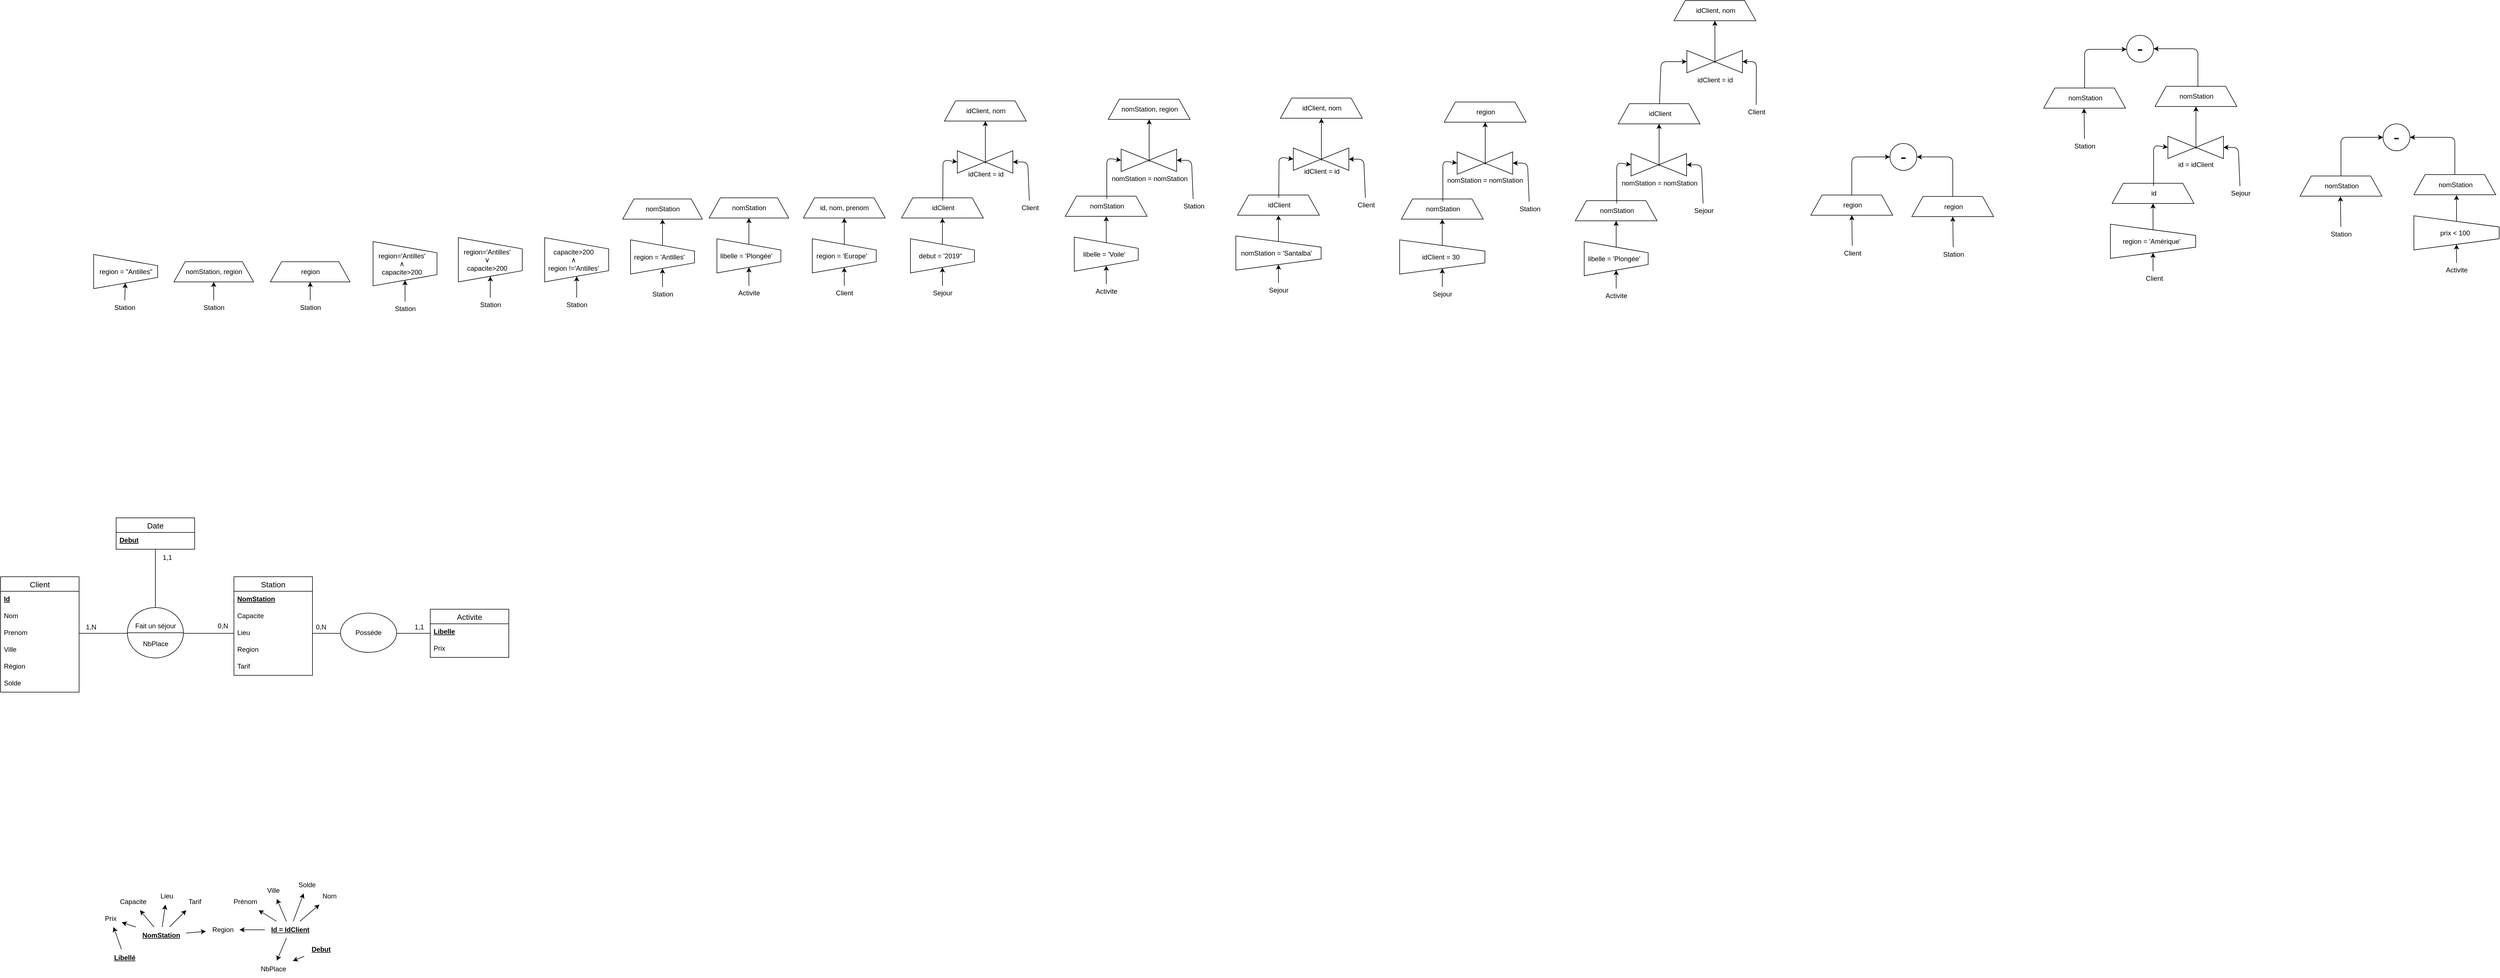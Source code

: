 <mxfile>
    <diagram id="MgzxjHWrgwOgVGiw0h10" name="Page-1">
        <mxGraphModel dx="738" dy="1531" grid="0" gridSize="10" guides="1" tooltips="1" connect="1" arrows="1" fold="1" page="0" pageScale="1" pageWidth="1100" pageHeight="1100" math="0" shadow="0">
            <root>
                <mxCell id="0"/>
                <mxCell id="1" parent="0"/>
                <mxCell id="2" value="Client" style="swimlane;fontStyle=0;childLayout=stackLayout;horizontal=1;startSize=26;horizontalStack=0;resizeParent=1;resizeParentMax=0;resizeLast=0;collapsible=1;marginBottom=0;align=center;fontSize=14;" vertex="1" parent="1">
                    <mxGeometry x="-16" y="135" width="140" height="206" as="geometry"/>
                </mxCell>
                <mxCell id="3" value="Id" style="text;strokeColor=none;fillColor=none;spacingLeft=4;spacingRight=4;overflow=hidden;rotatable=0;points=[[0,0.5],[1,0.5]];portConstraint=eastwest;fontSize=12;fontStyle=5" vertex="1" parent="2">
                    <mxGeometry y="26" width="140" height="30" as="geometry"/>
                </mxCell>
                <mxCell id="4" value="Nom" style="text;strokeColor=none;fillColor=none;spacingLeft=4;spacingRight=4;overflow=hidden;rotatable=0;points=[[0,0.5],[1,0.5]];portConstraint=eastwest;fontSize=12;" vertex="1" parent="2">
                    <mxGeometry y="56" width="140" height="30" as="geometry"/>
                </mxCell>
                <mxCell id="5" value="Prenom" style="text;strokeColor=none;fillColor=none;spacingLeft=4;spacingRight=4;overflow=hidden;rotatable=0;points=[[0,0.5],[1,0.5]];portConstraint=eastwest;fontSize=12;" vertex="1" parent="2">
                    <mxGeometry y="86" width="140" height="30" as="geometry"/>
                </mxCell>
                <mxCell id="8" value="Ville" style="text;strokeColor=none;fillColor=none;spacingLeft=4;spacingRight=4;overflow=hidden;rotatable=0;points=[[0,0.5],[1,0.5]];portConstraint=eastwest;fontSize=12;" vertex="1" parent="2">
                    <mxGeometry y="116" width="140" height="30" as="geometry"/>
                </mxCell>
                <mxCell id="7" value="Région" style="text;strokeColor=none;fillColor=none;spacingLeft=4;spacingRight=4;overflow=hidden;rotatable=0;points=[[0,0.5],[1,0.5]];portConstraint=eastwest;fontSize=12;" vertex="1" parent="2">
                    <mxGeometry y="146" width="140" height="30" as="geometry"/>
                </mxCell>
                <mxCell id="6" value="Solde" style="text;strokeColor=none;fillColor=none;spacingLeft=4;spacingRight=4;overflow=hidden;rotatable=0;points=[[0,0.5],[1,0.5]];portConstraint=eastwest;fontSize=12;" vertex="1" parent="2">
                    <mxGeometry y="176" width="140" height="30" as="geometry"/>
                </mxCell>
                <mxCell id="13" value="Station" style="swimlane;fontStyle=0;childLayout=stackLayout;horizontal=1;startSize=26;horizontalStack=0;resizeParent=1;resizeParentMax=0;resizeLast=0;collapsible=1;marginBottom=0;align=center;fontSize=14;" vertex="1" parent="1">
                    <mxGeometry x="400" y="135" width="140" height="176" as="geometry"/>
                </mxCell>
                <mxCell id="14" value="NomStation" style="text;strokeColor=none;fillColor=none;spacingLeft=4;spacingRight=4;overflow=hidden;rotatable=0;points=[[0,0.5],[1,0.5]];portConstraint=eastwest;fontSize=12;fontStyle=5" vertex="1" parent="13">
                    <mxGeometry y="26" width="140" height="30" as="geometry"/>
                </mxCell>
                <mxCell id="15" value="Capacite" style="text;strokeColor=none;fillColor=none;spacingLeft=4;spacingRight=4;overflow=hidden;rotatable=0;points=[[0,0.5],[1,0.5]];portConstraint=eastwest;fontSize=12;" vertex="1" parent="13">
                    <mxGeometry y="56" width="140" height="30" as="geometry"/>
                </mxCell>
                <mxCell id="16" value="Lieu" style="text;strokeColor=none;fillColor=none;spacingLeft=4;spacingRight=4;overflow=hidden;rotatable=0;points=[[0,0.5],[1,0.5]];portConstraint=eastwest;fontSize=12;" vertex="1" parent="13">
                    <mxGeometry y="86" width="140" height="30" as="geometry"/>
                </mxCell>
                <mxCell id="17" value="Region" style="text;strokeColor=none;fillColor=none;spacingLeft=4;spacingRight=4;overflow=hidden;rotatable=0;points=[[0,0.5],[1,0.5]];portConstraint=eastwest;fontSize=12;" vertex="1" parent="13">
                    <mxGeometry y="116" width="140" height="30" as="geometry"/>
                </mxCell>
                <mxCell id="18" value="Tarif" style="text;strokeColor=none;fillColor=none;spacingLeft=4;spacingRight=4;overflow=hidden;rotatable=0;points=[[0,0.5],[1,0.5]];portConstraint=eastwest;fontSize=12;" vertex="1" parent="13">
                    <mxGeometry y="146" width="140" height="30" as="geometry"/>
                </mxCell>
                <mxCell id="27" style="edgeStyle=none;html=1;endArrow=none;endFill=0;" edge="1" parent="1" source="5" target="16">
                    <mxGeometry relative="1" as="geometry"/>
                </mxCell>
                <mxCell id="28" value="" style="ellipse;whiteSpace=wrap;html=1;align=center;" vertex="1" parent="1">
                    <mxGeometry x="210" y="190" width="100" height="90" as="geometry"/>
                </mxCell>
                <mxCell id="29" value="NbPlace" style="text;html=1;align=center;verticalAlign=middle;resizable=0;points=[];autosize=1;strokeColor=none;fillColor=none;" vertex="1" parent="1">
                    <mxGeometry x="225" y="240" width="70" height="30" as="geometry"/>
                </mxCell>
                <mxCell id="50" style="edgeStyle=none;html=1;endArrow=classic;endFill=1;" edge="1" parent="1" source="30" target="45">
                    <mxGeometry relative="1" as="geometry"/>
                </mxCell>
                <mxCell id="51" style="edgeStyle=none;html=1;endArrow=classic;endFill=1;" edge="1" parent="1" source="30" target="47">
                    <mxGeometry relative="1" as="geometry"/>
                </mxCell>
                <mxCell id="52" style="edgeStyle=none;html=1;endArrow=classic;endFill=1;" edge="1" parent="1" source="30" target="48">
                    <mxGeometry relative="1" as="geometry"/>
                </mxCell>
                <mxCell id="53" style="edgeStyle=none;html=1;endArrow=classic;endFill=1;" edge="1" parent="1" source="30" target="49">
                    <mxGeometry relative="1" as="geometry"/>
                </mxCell>
                <mxCell id="54" style="edgeStyle=none;html=1;endArrow=classic;endFill=1;" edge="1" parent="1" source="30" target="36">
                    <mxGeometry relative="1" as="geometry"/>
                </mxCell>
                <mxCell id="66" style="edgeStyle=none;html=1;endArrow=classic;endFill=1;" edge="1" parent="1" source="30" target="65">
                    <mxGeometry relative="1" as="geometry"/>
                </mxCell>
                <mxCell id="30" value="&lt;b&gt;&lt;u&gt;Id = IdClient&lt;/u&gt;&lt;/b&gt;" style="text;html=1;align=center;verticalAlign=middle;resizable=0;points=[];autosize=1;strokeColor=none;fillColor=none;" vertex="1" parent="1">
                    <mxGeometry x="455" y="750" width="90" height="30" as="geometry"/>
                </mxCell>
                <mxCell id="39" style="edgeStyle=none;html=1;endArrow=classic;endFill=1;" edge="1" parent="1" source="31" target="38">
                    <mxGeometry relative="1" as="geometry"/>
                </mxCell>
                <mxCell id="40" style="edgeStyle=none;html=1;endArrow=classic;endFill=1;" edge="1" parent="1" source="31" target="37">
                    <mxGeometry relative="1" as="geometry"/>
                </mxCell>
                <mxCell id="41" style="edgeStyle=none;html=1;endArrow=classic;endFill=1;" edge="1" parent="1" source="31" target="36">
                    <mxGeometry relative="1" as="geometry"/>
                </mxCell>
                <mxCell id="42" style="edgeStyle=none;html=1;endArrow=classic;endFill=1;" edge="1" parent="1" source="31" target="35">
                    <mxGeometry relative="1" as="geometry"/>
                </mxCell>
                <mxCell id="43" style="edgeStyle=none;html=1;endArrow=classic;endFill=1;" edge="1" parent="1" source="31" target="34">
                    <mxGeometry relative="1" as="geometry"/>
                </mxCell>
                <mxCell id="31" value="&lt;b&gt;&lt;u&gt;NomStation&lt;/u&gt;&lt;/b&gt;" style="text;html=1;align=center;verticalAlign=middle;resizable=0;points=[];autosize=1;strokeColor=none;fillColor=none;" vertex="1" parent="1">
                    <mxGeometry x="225" y="760" width="90" height="30" as="geometry"/>
                </mxCell>
                <mxCell id="44" style="edgeStyle=none;html=1;endArrow=classic;endFill=1;" edge="1" parent="1" source="32" target="38">
                    <mxGeometry relative="1" as="geometry"/>
                </mxCell>
                <mxCell id="32" value="&lt;b&gt;&lt;u&gt;Libellé&lt;/u&gt;&lt;/b&gt;" style="text;html=1;align=center;verticalAlign=middle;resizable=0;points=[];autosize=1;strokeColor=none;fillColor=none;" vertex="1" parent="1">
                    <mxGeometry x="175" y="800" width="60" height="30" as="geometry"/>
                </mxCell>
                <mxCell id="67" style="edgeStyle=none;html=1;endArrow=classic;endFill=1;" edge="1" parent="1" source="33" target="65">
                    <mxGeometry relative="1" as="geometry"/>
                </mxCell>
                <mxCell id="33" value="&lt;b&gt;&lt;u&gt;Debut&lt;/u&gt;&lt;/b&gt;" style="text;html=1;align=center;verticalAlign=middle;resizable=0;points=[];autosize=1;strokeColor=none;fillColor=none;" vertex="1" parent="1">
                    <mxGeometry x="525" y="785" width="60" height="30" as="geometry"/>
                </mxCell>
                <mxCell id="34" value="Capacite" style="text;html=1;align=center;verticalAlign=middle;resizable=0;points=[];autosize=1;strokeColor=none;fillColor=none;" vertex="1" parent="1">
                    <mxGeometry x="185" y="700" width="70" height="30" as="geometry"/>
                </mxCell>
                <mxCell id="35" value="Lieu" style="text;html=1;align=center;verticalAlign=middle;resizable=0;points=[];autosize=1;strokeColor=none;fillColor=none;" vertex="1" parent="1">
                    <mxGeometry x="255" y="690" width="50" height="30" as="geometry"/>
                </mxCell>
                <mxCell id="36" value="Region" style="text;html=1;align=center;verticalAlign=middle;resizable=0;points=[];autosize=1;strokeColor=none;fillColor=none;" vertex="1" parent="1">
                    <mxGeometry x="350" y="750" width="60" height="30" as="geometry"/>
                </mxCell>
                <mxCell id="37" value="Tarif" style="text;html=1;align=center;verticalAlign=middle;resizable=0;points=[];autosize=1;strokeColor=none;fillColor=none;" vertex="1" parent="1">
                    <mxGeometry x="305" y="700" width="50" height="30" as="geometry"/>
                </mxCell>
                <mxCell id="38" value="Prix" style="text;html=1;align=center;verticalAlign=middle;resizable=0;points=[];autosize=1;strokeColor=none;fillColor=none;" vertex="1" parent="1">
                    <mxGeometry x="160" y="730" width="40" height="30" as="geometry"/>
                </mxCell>
                <mxCell id="45" value="Nom" style="text;html=1;align=center;verticalAlign=middle;resizable=0;points=[];autosize=1;strokeColor=none;fillColor=none;" vertex="1" parent="1">
                    <mxGeometry x="545" y="690" width="50" height="30" as="geometry"/>
                </mxCell>
                <mxCell id="47" value="Prénom&lt;span style=&quot;color: rgba(0, 0, 0, 0); font-family: monospace; font-size: 0px; text-align: start;&quot;&gt;%3CmxGraphModel%3E%3Croot%3E%3CmxCell%20id%3D%220%22%2F%3E%3CmxCell%20id%3D%221%22%20parent%3D%220%22%2F%3E%3CmxCell%20id%3D%222%22%20value%3D%22Nom%22%20style%3D%22text%3Bhtml%3D1%3Balign%3Dcenter%3BverticalAlign%3Dmiddle%3Bresizable%3D0%3Bpoints%3D%5B%5D%3Bautosize%3D1%3BstrokeColor%3Dnone%3BfillColor%3Dnone%3B%22%20vertex%3D%221%22%20parent%3D%221%22%3E%3CmxGeometry%20x%3D%2265%22%20y%3D%22485%22%20width%3D%2250%22%20height%3D%2230%22%20as%3D%22geometry%22%2F%3E%3C%2FmxCell%3E%3C%2Froot%3E%3C%2FmxGraphModel%3E&lt;/span&gt;" style="text;html=1;align=center;verticalAlign=middle;resizable=0;points=[];autosize=1;strokeColor=none;fillColor=none;" vertex="1" parent="1">
                    <mxGeometry x="385" y="700" width="70" height="30" as="geometry"/>
                </mxCell>
                <mxCell id="48" value="Ville" style="text;html=1;align=center;verticalAlign=middle;resizable=0;points=[];autosize=1;strokeColor=none;fillColor=none;" vertex="1" parent="1">
                    <mxGeometry x="445" y="680" width="50" height="30" as="geometry"/>
                </mxCell>
                <mxCell id="49" value="Solde" style="text;html=1;align=center;verticalAlign=middle;resizable=0;points=[];autosize=1;strokeColor=none;fillColor=none;" vertex="1" parent="1">
                    <mxGeometry x="505" y="670" width="50" height="30" as="geometry"/>
                </mxCell>
                <mxCell id="55" value="Date" style="swimlane;fontStyle=0;childLayout=stackLayout;horizontal=1;startSize=26;horizontalStack=0;resizeParent=1;resizeParentMax=0;resizeLast=0;collapsible=1;marginBottom=0;align=center;fontSize=14;" vertex="1" parent="1">
                    <mxGeometry x="190" y="30" width="140" height="56" as="geometry"/>
                </mxCell>
                <mxCell id="56" value="Debut" style="text;strokeColor=none;fillColor=none;spacingLeft=4;spacingRight=4;overflow=hidden;rotatable=0;points=[[0,0.5],[1,0.5]];portConstraint=eastwest;fontSize=12;fontStyle=5" vertex="1" parent="55">
                    <mxGeometry y="26" width="140" height="30" as="geometry"/>
                </mxCell>
                <mxCell id="62" value="" style="line;strokeWidth=1;rotatable=0;dashed=0;labelPosition=right;align=left;verticalAlign=middle;spacingTop=0;spacingLeft=6;points=[];portConstraint=eastwest;" vertex="1" parent="1">
                    <mxGeometry x="210" y="230" width="100" height="10" as="geometry"/>
                </mxCell>
                <mxCell id="63" value="Fait un séjour" style="text;html=1;align=center;verticalAlign=middle;resizable=0;points=[];autosize=1;strokeColor=none;fillColor=none;" vertex="1" parent="1">
                    <mxGeometry x="210" y="208" width="100" height="30" as="geometry"/>
                </mxCell>
                <mxCell id="64" style="edgeStyle=none;html=1;endArrow=none;endFill=0;" edge="1" parent="1" source="56" target="28">
                    <mxGeometry relative="1" as="geometry"/>
                </mxCell>
                <mxCell id="65" value="NbPlace" style="text;html=1;align=center;verticalAlign=middle;resizable=0;points=[];autosize=1;strokeColor=none;fillColor=none;" vertex="1" parent="1">
                    <mxGeometry x="435" y="820" width="70" height="30" as="geometry"/>
                </mxCell>
                <mxCell id="74" style="edgeStyle=none;html=1;entryX=1;entryY=0.5;entryDx=0;entryDy=0;endArrow=none;endFill=0;" edge="1" parent="1" source="68" target="16">
                    <mxGeometry relative="1" as="geometry"/>
                </mxCell>
                <mxCell id="68" value="Activite" style="swimlane;fontStyle=0;childLayout=stackLayout;horizontal=1;startSize=26;horizontalStack=0;resizeParent=1;resizeParentMax=0;resizeLast=0;collapsible=1;marginBottom=0;align=center;fontSize=14;" vertex="1" parent="1">
                    <mxGeometry x="750" y="193" width="140" height="86" as="geometry"/>
                </mxCell>
                <mxCell id="69" value="Libelle" style="text;strokeColor=none;fillColor=none;spacingLeft=4;spacingRight=4;overflow=hidden;rotatable=0;points=[[0,0.5],[1,0.5]];portConstraint=eastwest;fontSize=12;fontStyle=5" vertex="1" parent="68">
                    <mxGeometry y="26" width="140" height="30" as="geometry"/>
                </mxCell>
                <mxCell id="72" value="Prix" style="text;strokeColor=none;fillColor=none;spacingLeft=4;spacingRight=4;overflow=hidden;rotatable=0;points=[[0,0.5],[1,0.5]];portConstraint=eastwest;fontSize=12;" vertex="1" parent="68">
                    <mxGeometry y="56" width="140" height="30" as="geometry"/>
                </mxCell>
                <mxCell id="75" value="Possède" style="ellipse;whiteSpace=wrap;html=1;align=center;" vertex="1" parent="1">
                    <mxGeometry x="590" y="200" width="100" height="70" as="geometry"/>
                </mxCell>
                <mxCell id="76" value="1,N" style="text;html=1;align=center;verticalAlign=middle;resizable=0;points=[];autosize=1;strokeColor=none;fillColor=none;" vertex="1" parent="1">
                    <mxGeometry x="126" y="212" width="37" height="26" as="geometry"/>
                </mxCell>
                <mxCell id="77" value="0,N" style="text;html=1;align=center;verticalAlign=middle;resizable=0;points=[];autosize=1;strokeColor=none;fillColor=none;" vertex="1" parent="1">
                    <mxGeometry x="360" y="208" width="40" height="30" as="geometry"/>
                </mxCell>
                <mxCell id="78" value="1,1" style="text;html=1;align=center;verticalAlign=middle;resizable=0;points=[];autosize=1;strokeColor=none;fillColor=none;" vertex="1" parent="1">
                    <mxGeometry x="263" y="88" width="35" height="26" as="geometry"/>
                </mxCell>
                <mxCell id="79" value="1,1" style="text;html=1;align=center;verticalAlign=middle;resizable=0;points=[];autosize=1;strokeColor=none;fillColor=none;" vertex="1" parent="1">
                    <mxGeometry x="710" y="210" width="40" height="30" as="geometry"/>
                </mxCell>
                <mxCell id="80" value="0,N" style="text;html=1;align=center;verticalAlign=middle;resizable=0;points=[];autosize=1;strokeColor=none;fillColor=none;" vertex="1" parent="1">
                    <mxGeometry x="535" y="210" width="40" height="30" as="geometry"/>
                </mxCell>
                <mxCell id="81" value="" style="shape=trapezoid;perimeter=trapezoidPerimeter;whiteSpace=wrap;html=1;fixedSize=1;direction=south;" vertex="1" parent="1">
                    <mxGeometry x="150" y="-440" width="114" height="61" as="geometry"/>
                </mxCell>
                <mxCell id="83" style="edgeStyle=none;html=1;endArrow=classic;endFill=1;" edge="1" parent="1" source="82" target="81">
                    <mxGeometry relative="1" as="geometry"/>
                </mxCell>
                <mxCell id="82" value="Station" style="text;html=1;align=center;verticalAlign=middle;resizable=0;points=[];autosize=1;strokeColor=none;fillColor=none;" vertex="1" parent="1">
                    <mxGeometry x="177.5" y="-358" width="55" height="26" as="geometry"/>
                </mxCell>
                <mxCell id="84" value="region = &quot;Antilles&quot;" style="text;html=1;align=center;verticalAlign=middle;resizable=0;points=[];autosize=1;strokeColor=none;fillColor=none;" vertex="1" parent="1">
                    <mxGeometry x="151" y="-422" width="112" height="26" as="geometry"/>
                </mxCell>
                <mxCell id="86" value="" style="shape=trapezoid;perimeter=trapezoidPerimeter;whiteSpace=wrap;html=1;fixedSize=1;" vertex="1" parent="1">
                    <mxGeometry x="293" y="-427" width="142" height="36" as="geometry"/>
                </mxCell>
                <mxCell id="89" style="edgeStyle=none;html=1;endArrow=classic;endFill=1;" edge="1" parent="1" source="88" target="86">
                    <mxGeometry relative="1" as="geometry"/>
                </mxCell>
                <mxCell id="88" value="Station" style="text;html=1;align=center;verticalAlign=middle;resizable=0;points=[];autosize=1;strokeColor=none;fillColor=none;" vertex="1" parent="1">
                    <mxGeometry x="336.5" y="-358" width="55" height="26" as="geometry"/>
                </mxCell>
                <mxCell id="90" value="nomStation, region" style="text;html=1;align=center;verticalAlign=middle;resizable=0;points=[];autosize=1;strokeColor=none;fillColor=none;" vertex="1" parent="1">
                    <mxGeometry x="304.5" y="-422" width="119" height="26" as="geometry"/>
                </mxCell>
                <mxCell id="95" value="" style="shape=trapezoid;perimeter=trapezoidPerimeter;whiteSpace=wrap;html=1;fixedSize=1;" vertex="1" parent="1">
                    <mxGeometry x="465" y="-427" width="142" height="36" as="geometry"/>
                </mxCell>
                <mxCell id="96" style="edgeStyle=none;html=1;endArrow=classic;endFill=1;" edge="1" parent="1" source="97" target="95">
                    <mxGeometry relative="1" as="geometry"/>
                </mxCell>
                <mxCell id="97" value="Station" style="text;html=1;align=center;verticalAlign=middle;resizable=0;points=[];autosize=1;strokeColor=none;fillColor=none;" vertex="1" parent="1">
                    <mxGeometry x="508.5" y="-358" width="55" height="26" as="geometry"/>
                </mxCell>
                <mxCell id="98" value="region" style="text;html=1;align=center;verticalAlign=middle;resizable=0;points=[];autosize=1;strokeColor=none;fillColor=none;" vertex="1" parent="1">
                    <mxGeometry x="510.5" y="-422" width="51" height="26" as="geometry"/>
                </mxCell>
                <mxCell id="100" value="" style="shape=trapezoid;perimeter=trapezoidPerimeter;whiteSpace=wrap;html=1;fixedSize=1;direction=south;" vertex="1" parent="1">
                    <mxGeometry x="648" y="-463" width="114" height="79" as="geometry"/>
                </mxCell>
                <mxCell id="99" value="region=′Antilles′&lt;br&gt;∧&lt;br&gt;capacite&amp;gt;200" style="text;html=1;align=center;verticalAlign=middle;resizable=0;points=[];autosize=1;strokeColor=none;fillColor=none;" vertex="1" parent="1">
                    <mxGeometry x="648" y="-451" width="102" height="55" as="geometry"/>
                </mxCell>
                <mxCell id="102" style="edgeStyle=none;html=1;entryX=1;entryY=0.5;entryDx=0;entryDy=0;endArrow=classic;endFill=1;" edge="1" parent="1" source="101" target="100">
                    <mxGeometry relative="1" as="geometry"/>
                </mxCell>
                <mxCell id="101" value="Station" style="text;html=1;align=center;verticalAlign=middle;resizable=0;points=[];autosize=1;strokeColor=none;fillColor=none;" vertex="1" parent="1">
                    <mxGeometry x="677.5" y="-356" width="55" height="26" as="geometry"/>
                </mxCell>
                <mxCell id="103" value="" style="shape=trapezoid;perimeter=trapezoidPerimeter;whiteSpace=wrap;html=1;fixedSize=1;direction=south;" vertex="1" parent="1">
                    <mxGeometry x="800" y="-470" width="114" height="79" as="geometry"/>
                </mxCell>
                <mxCell id="104" value="region=′Antilles′&lt;br&gt;∨&lt;br&gt;capacite&amp;gt;200" style="text;html=1;align=center;verticalAlign=middle;resizable=0;points=[];autosize=1;strokeColor=none;fillColor=none;" vertex="1" parent="1">
                    <mxGeometry x="800" y="-458" width="102" height="55" as="geometry"/>
                </mxCell>
                <mxCell id="105" style="edgeStyle=none;html=1;entryX=1;entryY=0.5;entryDx=0;entryDy=0;endArrow=classic;endFill=1;" edge="1" parent="1" source="106" target="103">
                    <mxGeometry relative="1" as="geometry"/>
                </mxCell>
                <mxCell id="106" value="Station" style="text;html=1;align=center;verticalAlign=middle;resizable=0;points=[];autosize=1;strokeColor=none;fillColor=none;" vertex="1" parent="1">
                    <mxGeometry x="829.5" y="-363" width="55" height="26" as="geometry"/>
                </mxCell>
                <mxCell id="107" value="" style="shape=trapezoid;perimeter=trapezoidPerimeter;whiteSpace=wrap;html=1;fixedSize=1;direction=south;" vertex="1" parent="1">
                    <mxGeometry x="954" y="-470" width="114" height="79" as="geometry"/>
                </mxCell>
                <mxCell id="108" value="capacite&amp;gt;200&lt;br&gt;∧&lt;br&gt;region !=′Antilles'" style="text;html=1;align=center;verticalAlign=middle;resizable=0;points=[];autosize=1;strokeColor=none;fillColor=none;" vertex="1" parent="1">
                    <mxGeometry x="951" y="-458" width="108" height="55" as="geometry"/>
                </mxCell>
                <mxCell id="109" style="edgeStyle=none;html=1;entryX=1;entryY=0.5;entryDx=0;entryDy=0;endArrow=classic;endFill=1;" edge="1" parent="1" source="110" target="107">
                    <mxGeometry relative="1" as="geometry"/>
                </mxCell>
                <mxCell id="110" value="Station" style="text;html=1;align=center;verticalAlign=middle;resizable=0;points=[];autosize=1;strokeColor=none;fillColor=none;" vertex="1" parent="1">
                    <mxGeometry x="983.5" y="-363" width="55" height="26" as="geometry"/>
                </mxCell>
                <mxCell id="111" value="" style="shape=trapezoid;perimeter=trapezoidPerimeter;whiteSpace=wrap;html=1;fixedSize=1;direction=south;" vertex="1" parent="1">
                    <mxGeometry x="1107" y="-466" width="114" height="61" as="geometry"/>
                </mxCell>
                <mxCell id="118" style="edgeStyle=none;html=1;endArrow=classic;endFill=1;entryX=0.5;entryY=1;entryDx=0;entryDy=0;exitX=0;exitY=0.5;exitDx=0;exitDy=0;" edge="1" parent="1" source="111" target="115">
                    <mxGeometry relative="1" as="geometry">
                        <Array as="points"/>
                    </mxGeometry>
                </mxCell>
                <mxCell id="112" value="region = 'Antilles'" style="text;html=1;align=center;verticalAlign=middle;resizable=0;points=[];autosize=1;strokeColor=none;fillColor=none;" vertex="1" parent="1">
                    <mxGeometry x="1104" y="-448.5" width="108" height="26" as="geometry"/>
                </mxCell>
                <mxCell id="113" style="edgeStyle=none;html=1;entryX=1;entryY=0.5;entryDx=0;entryDy=0;endArrow=classic;endFill=1;" edge="1" parent="1" source="114" target="111">
                    <mxGeometry relative="1" as="geometry"/>
                </mxCell>
                <mxCell id="114" value="Station" style="text;html=1;align=center;verticalAlign=middle;resizable=0;points=[];autosize=1;strokeColor=none;fillColor=none;" vertex="1" parent="1">
                    <mxGeometry x="1136.5" y="-382" width="55" height="26" as="geometry"/>
                </mxCell>
                <mxCell id="115" value="" style="shape=trapezoid;perimeter=trapezoidPerimeter;whiteSpace=wrap;html=1;fixedSize=1;" vertex="1" parent="1">
                    <mxGeometry x="1093" y="-539" width="142" height="36" as="geometry"/>
                </mxCell>
                <mxCell id="116" value="nomStation" style="text;html=1;align=center;verticalAlign=middle;resizable=0;points=[];autosize=1;strokeColor=none;fillColor=none;" vertex="1" parent="1">
                    <mxGeometry x="1124.5" y="-534" width="79" height="26" as="geometry"/>
                </mxCell>
                <mxCell id="119" value="" style="shape=trapezoid;perimeter=trapezoidPerimeter;whiteSpace=wrap;html=1;fixedSize=1;direction=south;" vertex="1" parent="1">
                    <mxGeometry x="1261" y="-468" width="114" height="61" as="geometry"/>
                </mxCell>
                <mxCell id="120" style="edgeStyle=none;html=1;endArrow=classic;endFill=1;entryX=0.5;entryY=1;entryDx=0;entryDy=0;exitX=0;exitY=0.5;exitDx=0;exitDy=0;" edge="1" parent="1" source="119" target="124">
                    <mxGeometry relative="1" as="geometry">
                        <Array as="points"/>
                    </mxGeometry>
                </mxCell>
                <mxCell id="121" value="libelle = 'Plongée'" style="text;html=1;align=center;verticalAlign=middle;resizable=0;points=[];autosize=1;strokeColor=none;fillColor=none;" vertex="1" parent="1">
                    <mxGeometry x="1257" y="-450.5" width="111" height="26" as="geometry"/>
                </mxCell>
                <mxCell id="122" style="edgeStyle=none;html=1;entryX=1;entryY=0.5;entryDx=0;entryDy=0;endArrow=classic;endFill=1;" edge="1" parent="1" source="123" target="119">
                    <mxGeometry relative="1" as="geometry"/>
                </mxCell>
                <mxCell id="123" value="Activite" style="text;html=1;align=center;verticalAlign=middle;resizable=0;points=[];autosize=1;strokeColor=none;fillColor=none;" vertex="1" parent="1">
                    <mxGeometry x="1289.5" y="-384" width="57" height="26" as="geometry"/>
                </mxCell>
                <mxCell id="124" value="" style="shape=trapezoid;perimeter=trapezoidPerimeter;whiteSpace=wrap;html=1;fixedSize=1;" vertex="1" parent="1">
                    <mxGeometry x="1247" y="-541" width="142" height="36" as="geometry"/>
                </mxCell>
                <mxCell id="125" value="nomStation" style="text;html=1;align=center;verticalAlign=middle;resizable=0;points=[];autosize=1;strokeColor=none;fillColor=none;" vertex="1" parent="1">
                    <mxGeometry x="1278.5" y="-536" width="79" height="26" as="geometry"/>
                </mxCell>
                <mxCell id="126" value="" style="shape=trapezoid;perimeter=trapezoidPerimeter;whiteSpace=wrap;html=1;fixedSize=1;direction=south;" vertex="1" parent="1">
                    <mxGeometry x="1431" y="-468" width="114" height="61" as="geometry"/>
                </mxCell>
                <mxCell id="127" style="edgeStyle=none;html=1;endArrow=classic;endFill=1;entryX=0.5;entryY=1;entryDx=0;entryDy=0;exitX=0;exitY=0.5;exitDx=0;exitDy=0;" edge="1" parent="1" source="126" target="131">
                    <mxGeometry relative="1" as="geometry">
                        <Array as="points"/>
                    </mxGeometry>
                </mxCell>
                <mxCell id="128" value="region = 'Europe'" style="text;html=1;align=center;verticalAlign=middle;resizable=0;points=[];autosize=1;strokeColor=none;fillColor=none;" vertex="1" parent="1">
                    <mxGeometry x="1429" y="-450.5" width="108" height="26" as="geometry"/>
                </mxCell>
                <mxCell id="129" style="edgeStyle=none;html=1;entryX=1;entryY=0.5;entryDx=0;entryDy=0;endArrow=classic;endFill=1;" edge="1" parent="1" source="130" target="126">
                    <mxGeometry relative="1" as="geometry"/>
                </mxCell>
                <mxCell id="130" value="Client" style="text;html=1;align=center;verticalAlign=middle;resizable=0;points=[];autosize=1;strokeColor=none;fillColor=none;" vertex="1" parent="1">
                    <mxGeometry x="1463.5" y="-384" width="49" height="26" as="geometry"/>
                </mxCell>
                <mxCell id="131" value="" style="shape=trapezoid;perimeter=trapezoidPerimeter;whiteSpace=wrap;html=1;fixedSize=1;" vertex="1" parent="1">
                    <mxGeometry x="1415" y="-541" width="146" height="36" as="geometry"/>
                </mxCell>
                <mxCell id="132" value="id, nom, prenom" style="text;html=1;align=center;verticalAlign=middle;resizable=0;points=[];autosize=1;strokeColor=none;fillColor=none;" vertex="1" parent="1">
                    <mxGeometry x="1435.5" y="-536" width="105" height="26" as="geometry"/>
                </mxCell>
                <mxCell id="133" value="" style="shape=trapezoid;perimeter=trapezoidPerimeter;whiteSpace=wrap;html=1;fixedSize=1;direction=south;" vertex="1" parent="1">
                    <mxGeometry x="1606" y="-468" width="114" height="61" as="geometry"/>
                </mxCell>
                <mxCell id="134" style="edgeStyle=none;html=1;endArrow=classic;endFill=1;entryX=0.5;entryY=1;entryDx=0;entryDy=0;exitX=0;exitY=0.5;exitDx=0;exitDy=0;" edge="1" parent="1" source="133" target="138">
                    <mxGeometry relative="1" as="geometry">
                        <Array as="points"/>
                    </mxGeometry>
                </mxCell>
                <mxCell id="135" value="debut = '2019&quot;" style="text;html=1;align=center;verticalAlign=middle;resizable=0;points=[];autosize=1;strokeColor=none;fillColor=none;" vertex="1" parent="1">
                    <mxGeometry x="1611" y="-450.5" width="95" height="26" as="geometry"/>
                </mxCell>
                <mxCell id="136" style="edgeStyle=none;html=1;entryX=1;entryY=0.5;entryDx=0;entryDy=0;endArrow=classic;endFill=1;" edge="1" parent="1" source="137" target="133">
                    <mxGeometry relative="1" as="geometry"/>
                </mxCell>
                <mxCell id="137" value="Sejour" style="text;html=1;align=center;verticalAlign=middle;resizable=0;points=[];autosize=1;strokeColor=none;fillColor=none;" vertex="1" parent="1">
                    <mxGeometry x="1636.5" y="-384" width="53" height="26" as="geometry"/>
                </mxCell>
                <mxCell id="138" value="" style="shape=trapezoid;perimeter=trapezoidPerimeter;whiteSpace=wrap;html=1;fixedSize=1;" vertex="1" parent="1">
                    <mxGeometry x="1590" y="-541" width="146" height="36" as="geometry"/>
                </mxCell>
                <mxCell id="143" style="edgeStyle=none;html=1;entryX=0.5;entryY=1;entryDx=0;entryDy=0;endArrow=classic;endFill=1;" edge="1" parent="1" source="139" target="141">
                    <mxGeometry relative="1" as="geometry">
                        <Array as="points">
                            <mxPoint x="1664" y="-609"/>
                        </Array>
                    </mxGeometry>
                </mxCell>
                <mxCell id="139" value="idClient" style="text;html=1;align=center;verticalAlign=middle;resizable=0;points=[];autosize=1;strokeColor=none;fillColor=none;" vertex="1" parent="1">
                    <mxGeometry x="1634.5" y="-536" width="58" height="26" as="geometry"/>
                </mxCell>
                <mxCell id="142" style="edgeStyle=none;html=1;entryX=0.5;entryY=0;entryDx=0;entryDy=0;endArrow=classic;endFill=1;" edge="1" parent="1" source="140" target="141">
                    <mxGeometry relative="1" as="geometry">
                        <Array as="points">
                            <mxPoint x="1815" y="-605"/>
                        </Array>
                    </mxGeometry>
                </mxCell>
                <mxCell id="140" value="Client" style="text;html=1;align=center;verticalAlign=middle;resizable=0;points=[];autosize=1;strokeColor=none;fillColor=none;" vertex="1" parent="1">
                    <mxGeometry x="1794" y="-536" width="49" height="26" as="geometry"/>
                </mxCell>
                <mxCell id="141" value="" style="shape=collate;whiteSpace=wrap;html=1;direction=south;" vertex="1" parent="1">
                    <mxGeometry x="1689.5" y="-625" width="99" height="40" as="geometry"/>
                </mxCell>
                <mxCell id="144" value="idClient = id" style="text;html=1;align=center;verticalAlign=middle;resizable=0;points=[];autosize=1;strokeColor=none;fillColor=none;" vertex="1" parent="1">
                    <mxGeometry x="1699" y="-596" width="81" height="26" as="geometry"/>
                </mxCell>
                <mxCell id="146" style="edgeStyle=none;html=1;entryX=0.5;entryY=1;entryDx=0;entryDy=0;endArrow=classic;endFill=1;exitX=0.575;exitY=0.495;exitDx=0;exitDy=0;exitPerimeter=0;" edge="1" parent="1" source="141" target="145">
                    <mxGeometry relative="1" as="geometry">
                        <mxPoint x="1780" y="-643" as="sourcePoint"/>
                    </mxGeometry>
                </mxCell>
                <mxCell id="145" value="" style="shape=trapezoid;perimeter=trapezoidPerimeter;whiteSpace=wrap;html=1;fixedSize=1;" vertex="1" parent="1">
                    <mxGeometry x="1666.5" y="-714" width="146" height="36" as="geometry"/>
                </mxCell>
                <mxCell id="147" value="idClient, nom" style="text;html=1;align=center;verticalAlign=middle;resizable=0;points=[];autosize=1;strokeColor=none;fillColor=none;" vertex="1" parent="1">
                    <mxGeometry x="1695.5" y="-709" width="88" height="26" as="geometry"/>
                </mxCell>
                <mxCell id="163" value="" style="shape=trapezoid;perimeter=trapezoidPerimeter;whiteSpace=wrap;html=1;fixedSize=1;direction=south;" vertex="1" parent="1">
                    <mxGeometry x="1898" y="-471" width="114" height="61" as="geometry"/>
                </mxCell>
                <mxCell id="164" style="edgeStyle=none;html=1;endArrow=classic;endFill=1;entryX=0.5;entryY=1;entryDx=0;entryDy=0;exitX=0;exitY=0.5;exitDx=0;exitDy=0;" edge="1" parent="1" source="163" target="168">
                    <mxGeometry relative="1" as="geometry">
                        <Array as="points"/>
                    </mxGeometry>
                </mxCell>
                <mxCell id="165" value="libelle = 'Voile'" style="text;html=1;align=center;verticalAlign=middle;resizable=0;points=[];autosize=1;strokeColor=none;fillColor=none;" vertex="1" parent="1">
                    <mxGeometry x="1904" y="-453.5" width="93" height="26" as="geometry"/>
                </mxCell>
                <mxCell id="166" style="edgeStyle=none;html=1;entryX=1;entryY=0.5;entryDx=0;entryDy=0;endArrow=classic;endFill=1;" edge="1" parent="1" source="167" target="163">
                    <mxGeometry relative="1" as="geometry"/>
                </mxCell>
                <mxCell id="167" value="Activite" style="text;html=1;align=center;verticalAlign=middle;resizable=0;points=[];autosize=1;strokeColor=none;fillColor=none;" vertex="1" parent="1">
                    <mxGeometry x="1926.5" y="-387" width="57" height="26" as="geometry"/>
                </mxCell>
                <mxCell id="168" value="" style="shape=trapezoid;perimeter=trapezoidPerimeter;whiteSpace=wrap;html=1;fixedSize=1;" vertex="1" parent="1">
                    <mxGeometry x="1882" y="-544" width="146" height="36" as="geometry"/>
                </mxCell>
                <mxCell id="169" style="edgeStyle=none;html=1;entryX=0.5;entryY=1;entryDx=0;entryDy=0;endArrow=classic;endFill=1;" edge="1" parent="1" source="170" target="173">
                    <mxGeometry relative="1" as="geometry">
                        <Array as="points">
                            <mxPoint x="1956" y="-612"/>
                        </Array>
                    </mxGeometry>
                </mxCell>
                <mxCell id="170" value="nomStation" style="text;html=1;align=center;verticalAlign=middle;resizable=0;points=[];autosize=1;strokeColor=none;fillColor=none;" vertex="1" parent="1">
                    <mxGeometry x="1916.5" y="-539" width="79" height="26" as="geometry"/>
                </mxCell>
                <mxCell id="171" style="edgeStyle=none;html=1;entryX=0.5;entryY=0;entryDx=0;entryDy=0;endArrow=classic;endFill=1;" edge="1" parent="1" source="172" target="173">
                    <mxGeometry relative="1" as="geometry">
                        <Array as="points">
                            <mxPoint x="2107" y="-608"/>
                        </Array>
                    </mxGeometry>
                </mxCell>
                <mxCell id="172" value="Station" style="text;html=1;align=center;verticalAlign=middle;resizable=0;points=[];autosize=1;strokeColor=none;fillColor=none;" vertex="1" parent="1">
                    <mxGeometry x="2083" y="-539" width="55" height="26" as="geometry"/>
                </mxCell>
                <mxCell id="173" value="" style="shape=collate;whiteSpace=wrap;html=1;direction=south;" vertex="1" parent="1">
                    <mxGeometry x="1981.5" y="-628" width="99" height="40" as="geometry"/>
                </mxCell>
                <mxCell id="174" value="nomStation = nomStation" style="text;html=1;align=center;verticalAlign=middle;resizable=0;points=[];autosize=1;strokeColor=none;fillColor=none;" vertex="1" parent="1">
                    <mxGeometry x="1955" y="-588" width="153" height="26" as="geometry"/>
                </mxCell>
                <mxCell id="175" style="edgeStyle=none;html=1;entryX=0.5;entryY=1;entryDx=0;entryDy=0;endArrow=classic;endFill=1;exitX=0.575;exitY=0.495;exitDx=0;exitDy=0;exitPerimeter=0;" edge="1" parent="1" source="173" target="176">
                    <mxGeometry relative="1" as="geometry">
                        <mxPoint x="2072" y="-646" as="sourcePoint"/>
                    </mxGeometry>
                </mxCell>
                <mxCell id="176" value="" style="shape=trapezoid;perimeter=trapezoidPerimeter;whiteSpace=wrap;html=1;fixedSize=1;" vertex="1" parent="1">
                    <mxGeometry x="1958.5" y="-717" width="146" height="36" as="geometry"/>
                </mxCell>
                <mxCell id="177" value="nomStation, region" style="text;html=1;align=center;verticalAlign=middle;resizable=0;points=[];autosize=1;strokeColor=none;fillColor=none;" vertex="1" parent="1">
                    <mxGeometry x="1972.5" y="-712" width="119" height="26" as="geometry"/>
                </mxCell>
                <mxCell id="178" value="" style="shape=trapezoid;perimeter=trapezoidPerimeter;whiteSpace=wrap;html=1;fixedSize=1;direction=south;" vertex="1" parent="1">
                    <mxGeometry x="2186" y="-473" width="152" height="61" as="geometry"/>
                </mxCell>
                <mxCell id="179" style="edgeStyle=none;html=1;endArrow=classic;endFill=1;entryX=0.5;entryY=1;entryDx=0;entryDy=0;exitX=0;exitY=0.5;exitDx=0;exitDy=0;" edge="1" parent="1" source="178" target="183">
                    <mxGeometry relative="1" as="geometry">
                        <Array as="points"/>
                    </mxGeometry>
                </mxCell>
                <mxCell id="180" value="nomStation = 'Santalba'" style="text;html=1;align=center;verticalAlign=middle;resizable=0;points=[];autosize=1;strokeColor=none;fillColor=none;" vertex="1" parent="1">
                    <mxGeometry x="2186" y="-455.5" width="144" height="26" as="geometry"/>
                </mxCell>
                <mxCell id="181" style="edgeStyle=none;html=1;entryX=1;entryY=0.5;entryDx=0;entryDy=0;endArrow=classic;endFill=1;" edge="1" parent="1" source="182" target="178">
                    <mxGeometry relative="1" as="geometry"/>
                </mxCell>
                <mxCell id="182" value="Sejour" style="text;html=1;align=center;verticalAlign=middle;resizable=0;points=[];autosize=1;strokeColor=none;fillColor=none;" vertex="1" parent="1">
                    <mxGeometry x="2235.5" y="-389" width="53" height="26" as="geometry"/>
                </mxCell>
                <mxCell id="183" value="" style="shape=trapezoid;perimeter=trapezoidPerimeter;whiteSpace=wrap;html=1;fixedSize=1;" vertex="1" parent="1">
                    <mxGeometry x="2189" y="-546" width="146" height="36" as="geometry"/>
                </mxCell>
                <mxCell id="184" style="edgeStyle=none;html=1;entryX=0.5;entryY=1;entryDx=0;entryDy=0;endArrow=classic;endFill=1;" edge="1" parent="1" source="185" target="188">
                    <mxGeometry relative="1" as="geometry">
                        <Array as="points">
                            <mxPoint x="2263" y="-614"/>
                        </Array>
                    </mxGeometry>
                </mxCell>
                <mxCell id="185" value="idClient" style="text;html=1;align=center;verticalAlign=middle;resizable=0;points=[];autosize=1;strokeColor=none;fillColor=none;" vertex="1" parent="1">
                    <mxGeometry x="2233.5" y="-541" width="58" height="26" as="geometry"/>
                </mxCell>
                <mxCell id="186" style="edgeStyle=none;html=1;entryX=0.5;entryY=0;entryDx=0;entryDy=0;endArrow=classic;endFill=1;" edge="1" parent="1" source="187" target="188">
                    <mxGeometry relative="1" as="geometry">
                        <Array as="points">
                            <mxPoint x="2414" y="-610"/>
                        </Array>
                    </mxGeometry>
                </mxCell>
                <mxCell id="187" value="Client" style="text;html=1;align=center;verticalAlign=middle;resizable=0;points=[];autosize=1;strokeColor=none;fillColor=none;" vertex="1" parent="1">
                    <mxGeometry x="2393" y="-541" width="49" height="26" as="geometry"/>
                </mxCell>
                <mxCell id="188" value="" style="shape=collate;whiteSpace=wrap;html=1;direction=south;" vertex="1" parent="1">
                    <mxGeometry x="2288.5" y="-630" width="99" height="40" as="geometry"/>
                </mxCell>
                <mxCell id="189" value="idClient = id" style="text;html=1;align=center;verticalAlign=middle;resizable=0;points=[];autosize=1;strokeColor=none;fillColor=none;" vertex="1" parent="1">
                    <mxGeometry x="2298" y="-601" width="81" height="26" as="geometry"/>
                </mxCell>
                <mxCell id="190" style="edgeStyle=none;html=1;entryX=0.5;entryY=1;entryDx=0;entryDy=0;endArrow=classic;endFill=1;exitX=0.575;exitY=0.495;exitDx=0;exitDy=0;exitPerimeter=0;" edge="1" parent="1" source="188" target="191">
                    <mxGeometry relative="1" as="geometry">
                        <mxPoint x="2379" y="-648" as="sourcePoint"/>
                    </mxGeometry>
                </mxCell>
                <mxCell id="191" value="" style="shape=trapezoid;perimeter=trapezoidPerimeter;whiteSpace=wrap;html=1;fixedSize=1;" vertex="1" parent="1">
                    <mxGeometry x="2265.5" y="-719" width="146" height="36" as="geometry"/>
                </mxCell>
                <mxCell id="192" value="idClient, nom" style="text;html=1;align=center;verticalAlign=middle;resizable=0;points=[];autosize=1;strokeColor=none;fillColor=none;" vertex="1" parent="1">
                    <mxGeometry x="2294.5" y="-714" width="88" height="26" as="geometry"/>
                </mxCell>
                <mxCell id="193" value="" style="shape=trapezoid;perimeter=trapezoidPerimeter;whiteSpace=wrap;html=1;fixedSize=1;direction=south;" vertex="1" parent="1">
                    <mxGeometry x="2478" y="-466" width="152" height="61" as="geometry"/>
                </mxCell>
                <mxCell id="194" style="edgeStyle=none;html=1;endArrow=classic;endFill=1;entryX=0.5;entryY=1;entryDx=0;entryDy=0;exitX=0;exitY=0.5;exitDx=0;exitDy=0;" edge="1" parent="1" source="193" target="198">
                    <mxGeometry relative="1" as="geometry">
                        <Array as="points"/>
                    </mxGeometry>
                </mxCell>
                <mxCell id="195" value="idClient = 30" style="text;html=1;align=center;verticalAlign=middle;resizable=0;points=[];autosize=1;strokeColor=none;fillColor=none;" vertex="1" parent="1">
                    <mxGeometry x="2508" y="-448.5" width="85" height="26" as="geometry"/>
                </mxCell>
                <mxCell id="196" style="edgeStyle=none;html=1;entryX=1;entryY=0.5;entryDx=0;entryDy=0;endArrow=classic;endFill=1;" edge="1" parent="1" source="197" target="193">
                    <mxGeometry relative="1" as="geometry"/>
                </mxCell>
                <mxCell id="197" value="Sejour" style="text;html=1;align=center;verticalAlign=middle;resizable=0;points=[];autosize=1;strokeColor=none;fillColor=none;" vertex="1" parent="1">
                    <mxGeometry x="2527.5" y="-382" width="53" height="26" as="geometry"/>
                </mxCell>
                <mxCell id="198" value="" style="shape=trapezoid;perimeter=trapezoidPerimeter;whiteSpace=wrap;html=1;fixedSize=1;" vertex="1" parent="1">
                    <mxGeometry x="2481" y="-539" width="146" height="36" as="geometry"/>
                </mxCell>
                <mxCell id="199" style="edgeStyle=none;html=1;entryX=0.5;entryY=1;entryDx=0;entryDy=0;endArrow=classic;endFill=1;" edge="1" parent="1" source="200" target="203">
                    <mxGeometry relative="1" as="geometry">
                        <Array as="points">
                            <mxPoint x="2555" y="-607"/>
                        </Array>
                    </mxGeometry>
                </mxCell>
                <mxCell id="200" value="nomStation" style="text;html=1;align=center;verticalAlign=middle;resizable=0;points=[];autosize=1;strokeColor=none;fillColor=none;" vertex="1" parent="1">
                    <mxGeometry x="2515.5" y="-534" width="79" height="26" as="geometry"/>
                </mxCell>
                <mxCell id="201" style="edgeStyle=none;html=1;entryX=0.5;entryY=0;entryDx=0;entryDy=0;endArrow=classic;endFill=1;" edge="1" parent="1" source="202" target="203">
                    <mxGeometry relative="1" as="geometry">
                        <Array as="points">
                            <mxPoint x="2706" y="-603"/>
                        </Array>
                    </mxGeometry>
                </mxCell>
                <mxCell id="202" value="Station" style="text;html=1;align=center;verticalAlign=middle;resizable=0;points=[];autosize=1;strokeColor=none;fillColor=none;" vertex="1" parent="1">
                    <mxGeometry x="2682" y="-534" width="55" height="26" as="geometry"/>
                </mxCell>
                <mxCell id="203" value="" style="shape=collate;whiteSpace=wrap;html=1;direction=south;" vertex="1" parent="1">
                    <mxGeometry x="2580.5" y="-623" width="99" height="40" as="geometry"/>
                </mxCell>
                <mxCell id="204" value="nomStation = nomStation" style="text;html=1;align=center;verticalAlign=middle;resizable=0;points=[];autosize=1;strokeColor=none;fillColor=none;" vertex="1" parent="1">
                    <mxGeometry x="2553.5" y="-585" width="153" height="26" as="geometry"/>
                </mxCell>
                <mxCell id="205" style="edgeStyle=none;html=1;entryX=0.5;entryY=1;entryDx=0;entryDy=0;endArrow=classic;endFill=1;exitX=0.575;exitY=0.495;exitDx=0;exitDy=0;exitPerimeter=0;" edge="1" parent="1" source="203" target="206">
                    <mxGeometry relative="1" as="geometry">
                        <mxPoint x="2671" y="-641" as="sourcePoint"/>
                    </mxGeometry>
                </mxCell>
                <mxCell id="206" value="" style="shape=trapezoid;perimeter=trapezoidPerimeter;whiteSpace=wrap;html=1;fixedSize=1;" vertex="1" parent="1">
                    <mxGeometry x="2557.5" y="-712" width="146" height="36" as="geometry"/>
                </mxCell>
                <mxCell id="207" value="region" style="text;html=1;align=center;verticalAlign=middle;resizable=0;points=[];autosize=1;strokeColor=none;fillColor=none;" vertex="1" parent="1">
                    <mxGeometry x="2605.5" y="-707" width="51" height="26" as="geometry"/>
                </mxCell>
                <mxCell id="208" value="" style="shape=trapezoid;perimeter=trapezoidPerimeter;whiteSpace=wrap;html=1;fixedSize=1;direction=south;" vertex="1" parent="1">
                    <mxGeometry x="2807" y="-463" width="114" height="61" as="geometry"/>
                </mxCell>
                <mxCell id="209" style="edgeStyle=none;html=1;endArrow=classic;endFill=1;entryX=0.5;entryY=1;entryDx=0;entryDy=0;exitX=0;exitY=0.5;exitDx=0;exitDy=0;" edge="1" parent="1" source="208" target="213">
                    <mxGeometry relative="1" as="geometry">
                        <Array as="points"/>
                    </mxGeometry>
                </mxCell>
                <mxCell id="210" value="libelle = 'Plongée'" style="text;html=1;align=center;verticalAlign=middle;resizable=0;points=[];autosize=1;strokeColor=none;fillColor=none;" vertex="1" parent="1">
                    <mxGeometry x="2804" y="-445.5" width="111" height="26" as="geometry"/>
                </mxCell>
                <mxCell id="211" style="edgeStyle=none;html=1;entryX=1;entryY=0.5;entryDx=0;entryDy=0;endArrow=classic;endFill=1;" edge="1" parent="1" source="212" target="208">
                    <mxGeometry relative="1" as="geometry"/>
                </mxCell>
                <mxCell id="212" value="Activite" style="text;html=1;align=center;verticalAlign=middle;resizable=0;points=[];autosize=1;strokeColor=none;fillColor=none;" vertex="1" parent="1">
                    <mxGeometry x="2835.5" y="-379" width="57" height="26" as="geometry"/>
                </mxCell>
                <mxCell id="213" value="" style="shape=trapezoid;perimeter=trapezoidPerimeter;whiteSpace=wrap;html=1;fixedSize=1;" vertex="1" parent="1">
                    <mxGeometry x="2791" y="-536" width="146" height="36" as="geometry"/>
                </mxCell>
                <mxCell id="214" style="edgeStyle=none;html=1;entryX=0.5;entryY=1;entryDx=0;entryDy=0;endArrow=classic;endFill=1;" edge="1" parent="1" source="215" target="218">
                    <mxGeometry relative="1" as="geometry">
                        <Array as="points">
                            <mxPoint x="2865" y="-604"/>
                        </Array>
                    </mxGeometry>
                </mxCell>
                <mxCell id="215" value="nomStation" style="text;html=1;align=center;verticalAlign=middle;resizable=0;points=[];autosize=1;strokeColor=none;fillColor=none;" vertex="1" parent="1">
                    <mxGeometry x="2825.5" y="-531" width="79" height="26" as="geometry"/>
                </mxCell>
                <mxCell id="216" style="edgeStyle=none;html=1;entryX=0.5;entryY=0;entryDx=0;entryDy=0;endArrow=classic;endFill=1;" edge="1" parent="1" source="217" target="218">
                    <mxGeometry relative="1" as="geometry">
                        <Array as="points">
                            <mxPoint x="3016" y="-600"/>
                        </Array>
                    </mxGeometry>
                </mxCell>
                <mxCell id="217" value="Sejour" style="text;html=1;align=center;verticalAlign=middle;resizable=0;points=[];autosize=1;strokeColor=none;fillColor=none;" vertex="1" parent="1">
                    <mxGeometry x="2993" y="-531" width="53" height="26" as="geometry"/>
                </mxCell>
                <mxCell id="218" value="" style="shape=collate;whiteSpace=wrap;html=1;direction=south;" vertex="1" parent="1">
                    <mxGeometry x="2890.5" y="-620" width="99" height="40" as="geometry"/>
                </mxCell>
                <mxCell id="219" value="nomStation = nomStation" style="text;html=1;align=center;verticalAlign=middle;resizable=0;points=[];autosize=1;strokeColor=none;fillColor=none;" vertex="1" parent="1">
                    <mxGeometry x="2864" y="-580" width="153" height="26" as="geometry"/>
                </mxCell>
                <mxCell id="220" style="edgeStyle=none;html=1;entryX=0.5;entryY=1;entryDx=0;entryDy=0;endArrow=classic;endFill=1;exitX=0.575;exitY=0.495;exitDx=0;exitDy=0;exitPerimeter=0;" edge="1" parent="1" source="218" target="221">
                    <mxGeometry relative="1" as="geometry">
                        <mxPoint x="2981" y="-638" as="sourcePoint"/>
                    </mxGeometry>
                </mxCell>
                <mxCell id="229" style="edgeStyle=none;html=1;entryX=0.5;entryY=1;entryDx=0;entryDy=0;endArrow=classic;endFill=1;" edge="1" parent="1" source="221" target="224">
                    <mxGeometry relative="1" as="geometry">
                        <Array as="points">
                            <mxPoint x="2944" y="-784"/>
                        </Array>
                    </mxGeometry>
                </mxCell>
                <mxCell id="221" value="" style="shape=trapezoid;perimeter=trapezoidPerimeter;whiteSpace=wrap;html=1;fixedSize=1;" vertex="1" parent="1">
                    <mxGeometry x="2867.5" y="-709" width="146" height="36" as="geometry"/>
                </mxCell>
                <mxCell id="222" value="idClient" style="text;html=1;align=center;verticalAlign=middle;resizable=0;points=[];autosize=1;strokeColor=none;fillColor=none;" vertex="1" parent="1">
                    <mxGeometry x="2912.5" y="-704" width="58" height="26" as="geometry"/>
                </mxCell>
                <mxCell id="228" style="edgeStyle=none;html=1;entryX=0.5;entryY=0;entryDx=0;entryDy=0;endArrow=classic;endFill=1;" edge="1" parent="1" source="223" target="224">
                    <mxGeometry relative="1" as="geometry">
                        <Array as="points">
                            <mxPoint x="3114" y="-784"/>
                        </Array>
                    </mxGeometry>
                </mxCell>
                <mxCell id="223" value="Client" style="text;html=1;align=center;verticalAlign=middle;resizable=0;points=[];autosize=1;strokeColor=none;fillColor=none;" vertex="1" parent="1">
                    <mxGeometry x="3089" y="-707" width="49" height="26" as="geometry"/>
                </mxCell>
                <mxCell id="224" value="" style="shape=collate;whiteSpace=wrap;html=1;direction=south;" vertex="1" parent="1">
                    <mxGeometry x="2990" y="-804" width="99" height="40" as="geometry"/>
                </mxCell>
                <mxCell id="225" style="edgeStyle=none;html=1;entryX=0.5;entryY=1;entryDx=0;entryDy=0;endArrow=classic;endFill=1;exitX=0.575;exitY=0.495;exitDx=0;exitDy=0;exitPerimeter=0;" edge="1" parent="1" source="224" target="226">
                    <mxGeometry relative="1" as="geometry">
                        <mxPoint x="3080.5" y="-822" as="sourcePoint"/>
                    </mxGeometry>
                </mxCell>
                <mxCell id="226" value="" style="shape=trapezoid;perimeter=trapezoidPerimeter;whiteSpace=wrap;html=1;fixedSize=1;" vertex="1" parent="1">
                    <mxGeometry x="2967" y="-893" width="146" height="36" as="geometry"/>
                </mxCell>
                <mxCell id="227" value="idClient, nom" style="text;html=1;align=center;verticalAlign=middle;resizable=0;points=[];autosize=1;strokeColor=none;fillColor=none;" vertex="1" parent="1">
                    <mxGeometry x="2997" y="-888" width="88" height="26" as="geometry"/>
                </mxCell>
                <mxCell id="230" value="idClient = id" style="text;html=1;align=center;verticalAlign=middle;resizable=0;points=[];autosize=1;strokeColor=none;fillColor=none;" vertex="1" parent="1">
                    <mxGeometry x="2999.5" y="-764" width="81" height="26" as="geometry"/>
                </mxCell>
                <mxCell id="231" value="" style="shape=trapezoid;perimeter=trapezoidPerimeter;whiteSpace=wrap;html=1;fixedSize=1;" vertex="1" parent="1">
                    <mxGeometry x="3211" y="-546" width="146" height="36" as="geometry"/>
                </mxCell>
                <mxCell id="244" style="edgeStyle=none;html=1;entryX=0;entryY=0.5;entryDx=0;entryDy=0;fontSize=32;endArrow=classic;endFill=1;exitX=0.5;exitY=0;exitDx=0;exitDy=0;" edge="1" parent="1" source="231" target="242">
                    <mxGeometry relative="1" as="geometry">
                        <Array as="points">
                            <mxPoint x="3284" y="-614"/>
                        </Array>
                    </mxGeometry>
                </mxCell>
                <mxCell id="232" value="region" style="text;html=1;align=center;verticalAlign=middle;resizable=0;points=[];autosize=1;strokeColor=none;fillColor=none;" vertex="1" parent="1">
                    <mxGeometry x="3259.5" y="-541" width="51" height="26" as="geometry"/>
                </mxCell>
                <mxCell id="235" style="edgeStyle=none;html=1;entryX=0.5;entryY=1;entryDx=0;entryDy=0;endArrow=classic;endFill=1;" edge="1" parent="1" source="233" target="231">
                    <mxGeometry relative="1" as="geometry"/>
                </mxCell>
                <mxCell id="233" value="Client" style="text;html=1;align=center;verticalAlign=middle;resizable=0;points=[];autosize=1;strokeColor=none;fillColor=none;" vertex="1" parent="1">
                    <mxGeometry x="3260.5" y="-455.5" width="49" height="26" as="geometry"/>
                </mxCell>
                <mxCell id="237" value="" style="shape=trapezoid;perimeter=trapezoidPerimeter;whiteSpace=wrap;html=1;fixedSize=1;" vertex="1" parent="1">
                    <mxGeometry x="3391" y="-543.5" width="146" height="36" as="geometry"/>
                </mxCell>
                <mxCell id="243" style="edgeStyle=none;html=1;entryX=1;entryY=0.5;entryDx=0;entryDy=0;fontSize=32;endArrow=classic;endFill=1;exitX=0.5;exitY=0;exitDx=0;exitDy=0;" edge="1" parent="1" source="237" target="242">
                    <mxGeometry relative="1" as="geometry">
                        <Array as="points">
                            <mxPoint x="3464" y="-614"/>
                        </Array>
                    </mxGeometry>
                </mxCell>
                <mxCell id="238" value="region" style="text;html=1;align=center;verticalAlign=middle;resizable=0;points=[];autosize=1;strokeColor=none;fillColor=none;" vertex="1" parent="1">
                    <mxGeometry x="3439.5" y="-538.5" width="51" height="26" as="geometry"/>
                </mxCell>
                <mxCell id="239" style="edgeStyle=none;html=1;entryX=0.5;entryY=1;entryDx=0;entryDy=0;endArrow=classic;endFill=1;" edge="1" parent="1" source="240" target="237">
                    <mxGeometry relative="1" as="geometry"/>
                </mxCell>
                <mxCell id="240" value="Station" style="text;html=1;align=center;verticalAlign=middle;resizable=0;points=[];autosize=1;strokeColor=none;fillColor=none;" vertex="1" parent="1">
                    <mxGeometry x="3437.5" y="-453" width="55" height="26" as="geometry"/>
                </mxCell>
                <mxCell id="242" value="&lt;font style=&quot;font-size: 32px;&quot;&gt;-&lt;/font&gt;" style="ellipse;whiteSpace=wrap;html=1;aspect=fixed;" vertex="1" parent="1">
                    <mxGeometry x="3352" y="-638" width="48" height="48" as="geometry"/>
                </mxCell>
                <mxCell id="245" value="" style="shape=trapezoid;perimeter=trapezoidPerimeter;whiteSpace=wrap;html=1;fixedSize=1;direction=south;" vertex="1" parent="1">
                    <mxGeometry x="3745" y="-494" width="152" height="61" as="geometry"/>
                </mxCell>
                <mxCell id="246" style="edgeStyle=none;html=1;endArrow=classic;endFill=1;entryX=0.5;entryY=1;entryDx=0;entryDy=0;exitX=0;exitY=0.5;exitDx=0;exitDy=0;" edge="1" parent="1" source="245" target="250">
                    <mxGeometry relative="1" as="geometry">
                        <Array as="points"/>
                    </mxGeometry>
                </mxCell>
                <mxCell id="247" value="region = 'Amérique'" style="text;html=1;align=center;verticalAlign=middle;resizable=0;points=[];autosize=1;strokeColor=none;fillColor=none;" vertex="1" parent="1">
                    <mxGeometry x="3757" y="-476.5" width="121" height="26" as="geometry"/>
                </mxCell>
                <mxCell id="248" style="edgeStyle=none;html=1;entryX=1;entryY=0.5;entryDx=0;entryDy=0;endArrow=classic;endFill=1;" edge="1" parent="1" target="245">
                    <mxGeometry relative="1" as="geometry">
                        <mxPoint x="3821" y="-410" as="sourcePoint"/>
                    </mxGeometry>
                </mxCell>
                <mxCell id="249" value="Client" style="text;html=1;align=center;verticalAlign=middle;resizable=0;points=[];autosize=1;strokeColor=none;fillColor=none;" vertex="1" parent="1">
                    <mxGeometry x="3798.5" y="-410" width="49" height="26" as="geometry"/>
                </mxCell>
                <mxCell id="250" value="" style="shape=trapezoid;perimeter=trapezoidPerimeter;whiteSpace=wrap;html=1;fixedSize=1;" vertex="1" parent="1">
                    <mxGeometry x="3748" y="-567" width="146" height="36" as="geometry"/>
                </mxCell>
                <mxCell id="251" style="edgeStyle=none;html=1;entryX=0.5;entryY=1;entryDx=0;entryDy=0;endArrow=classic;endFill=1;" edge="1" parent="1" source="252" target="255">
                    <mxGeometry relative="1" as="geometry">
                        <Array as="points">
                            <mxPoint x="3822" y="-635"/>
                        </Array>
                    </mxGeometry>
                </mxCell>
                <mxCell id="252" value="id" style="text;html=1;align=center;verticalAlign=middle;resizable=0;points=[];autosize=1;strokeColor=none;fillColor=none;" vertex="1" parent="1">
                    <mxGeometry x="3808.5" y="-562" width="27" height="26" as="geometry"/>
                </mxCell>
                <mxCell id="253" style="edgeStyle=none;html=1;entryX=0.5;entryY=0;entryDx=0;entryDy=0;endArrow=classic;endFill=1;" edge="1" parent="1" source="254" target="255">
                    <mxGeometry relative="1" as="geometry">
                        <Array as="points">
                            <mxPoint x="3973" y="-631"/>
                        </Array>
                    </mxGeometry>
                </mxCell>
                <mxCell id="254" value="Sejour" style="text;html=1;align=center;verticalAlign=middle;resizable=0;points=[];autosize=1;strokeColor=none;fillColor=none;" vertex="1" parent="1">
                    <mxGeometry x="3950" y="-562" width="53" height="26" as="geometry"/>
                </mxCell>
                <mxCell id="255" value="" style="shape=collate;whiteSpace=wrap;html=1;direction=south;" vertex="1" parent="1">
                    <mxGeometry x="3847.5" y="-651" width="99" height="40" as="geometry"/>
                </mxCell>
                <mxCell id="256" value="id = idClient" style="text;html=1;align=center;verticalAlign=middle;resizable=0;points=[];autosize=1;strokeColor=none;fillColor=none;" vertex="1" parent="1">
                    <mxGeometry x="3856.5" y="-613" width="81" height="26" as="geometry"/>
                </mxCell>
                <mxCell id="257" style="edgeStyle=none;html=1;entryX=0.5;entryY=1;entryDx=0;entryDy=0;endArrow=classic;endFill=1;exitX=0.575;exitY=0.495;exitDx=0;exitDy=0;exitPerimeter=0;" edge="1" parent="1" source="255" target="258">
                    <mxGeometry relative="1" as="geometry">
                        <mxPoint x="3938" y="-669" as="sourcePoint"/>
                    </mxGeometry>
                </mxCell>
                <mxCell id="258" value="" style="shape=trapezoid;perimeter=trapezoidPerimeter;whiteSpace=wrap;html=1;fixedSize=1;" vertex="1" parent="1">
                    <mxGeometry x="3824.5" y="-740" width="146" height="36" as="geometry"/>
                </mxCell>
                <mxCell id="259" value="nomStation" style="text;html=1;align=center;verticalAlign=middle;resizable=0;points=[];autosize=1;strokeColor=none;fillColor=none;" vertex="1" parent="1">
                    <mxGeometry x="3858.5" y="-735" width="79" height="26" as="geometry"/>
                </mxCell>
                <mxCell id="262" value="" style="shape=trapezoid;perimeter=trapezoidPerimeter;whiteSpace=wrap;html=1;fixedSize=1;" vertex="1" parent="1">
                    <mxGeometry x="4286" y="-582.5" width="146" height="36" as="geometry"/>
                </mxCell>
                <mxCell id="263" style="edgeStyle=none;html=1;entryX=1;entryY=0.5;entryDx=0;entryDy=0;fontSize=32;endArrow=classic;endFill=1;exitX=0.5;exitY=0;exitDx=0;exitDy=0;" edge="1" parent="1" source="262" target="286">
                    <mxGeometry relative="1" as="geometry">
                        <Array as="points">
                            <mxPoint x="4359" y="-649"/>
                        </Array>
                        <mxPoint x="4295.0" y="-653" as="targetPoint"/>
                    </mxGeometry>
                </mxCell>
                <mxCell id="264" value="nomStation" style="text;html=1;align=center;verticalAlign=middle;resizable=0;points=[];autosize=1;strokeColor=none;fillColor=none;" vertex="1" parent="1">
                    <mxGeometry x="4320.5" y="-577.5" width="79" height="26" as="geometry"/>
                </mxCell>
                <mxCell id="265" style="edgeStyle=none;html=1;entryX=0.5;entryY=1;entryDx=0;entryDy=0;endArrow=classic;endFill=1;" edge="1" parent="1" source="266">
                    <mxGeometry relative="1" as="geometry">
                        <mxPoint x="4155.0" y="-543.5" as="targetPoint"/>
                    </mxGeometry>
                </mxCell>
                <mxCell id="266" value="Station" style="text;html=1;align=center;verticalAlign=middle;resizable=0;points=[];autosize=1;strokeColor=none;fillColor=none;" vertex="1" parent="1">
                    <mxGeometry x="4128.5" y="-489" width="55" height="26" as="geometry"/>
                </mxCell>
                <mxCell id="268" value="" style="shape=trapezoid;perimeter=trapezoidPerimeter;whiteSpace=wrap;html=1;fixedSize=1;direction=south;" vertex="1" parent="1">
                    <mxGeometry x="4286" y="-509" width="152" height="61" as="geometry"/>
                </mxCell>
                <mxCell id="269" style="edgeStyle=none;html=1;endArrow=classic;endFill=1;entryX=0.5;entryY=1;entryDx=0;entryDy=0;exitX=0;exitY=0.5;exitDx=0;exitDy=0;" edge="1" parent="1" source="268">
                    <mxGeometry relative="1" as="geometry">
                        <Array as="points"/>
                        <mxPoint x="4362" y="-546" as="targetPoint"/>
                    </mxGeometry>
                </mxCell>
                <mxCell id="270" value="prix &amp;lt; 100" style="text;html=1;align=center;verticalAlign=middle;resizable=0;points=[];autosize=1;strokeColor=none;fillColor=none;" vertex="1" parent="1">
                    <mxGeometry x="4323" y="-491.5" width="71" height="26" as="geometry"/>
                </mxCell>
                <mxCell id="271" style="edgeStyle=none;html=1;entryX=1;entryY=0.5;entryDx=0;entryDy=0;endArrow=classic;endFill=1;" edge="1" parent="1" source="272" target="268">
                    <mxGeometry relative="1" as="geometry"/>
                </mxCell>
                <mxCell id="272" value="Activite" style="text;html=1;align=center;verticalAlign=middle;resizable=0;points=[];autosize=1;strokeColor=none;fillColor=none;" vertex="1" parent="1">
                    <mxGeometry x="4333.5" y="-425" width="57" height="26" as="geometry"/>
                </mxCell>
                <mxCell id="273" value="" style="shape=trapezoid;perimeter=trapezoidPerimeter;whiteSpace=wrap;html=1;fixedSize=1;" vertex="1" parent="1">
                    <mxGeometry x="4083" y="-580" width="146" height="36" as="geometry"/>
                </mxCell>
                <mxCell id="275" value="nomStation" style="text;html=1;align=center;verticalAlign=middle;resizable=0;points=[];autosize=1;strokeColor=none;fillColor=none;" vertex="1" parent="1">
                    <mxGeometry x="4117.5" y="-575" width="79" height="26" as="geometry"/>
                </mxCell>
                <mxCell id="283" style="edgeStyle=none;html=1;entryX=1;entryY=0.5;entryDx=0;entryDy=0;fontSize=32;endArrow=classic;endFill=1;exitX=0.5;exitY=0;exitDx=0;exitDy=0;" edge="1" parent="1" target="284">
                    <mxGeometry relative="1" as="geometry">
                        <mxPoint x="3901" y="-739" as="sourcePoint"/>
                        <Array as="points">
                            <mxPoint x="3901" y="-807"/>
                        </Array>
                    </mxGeometry>
                </mxCell>
                <mxCell id="284" value="&lt;font style=&quot;font-size: 32px;&quot;&gt;-&lt;/font&gt;" style="ellipse;whiteSpace=wrap;html=1;aspect=fixed;" vertex="1" parent="1">
                    <mxGeometry x="3774" y="-831" width="48" height="48" as="geometry"/>
                </mxCell>
                <mxCell id="285" style="edgeStyle=none;html=1;entryX=0;entryY=0.5;entryDx=0;entryDy=0;fontSize=32;endArrow=classic;endFill=1;exitX=0.5;exitY=0;exitDx=0;exitDy=0;" edge="1" parent="1" target="286" source="273">
                    <mxGeometry relative="1" as="geometry">
                        <mxPoint x="4163" y="-581" as="sourcePoint"/>
                        <Array as="points">
                            <mxPoint x="4156" y="-649"/>
                        </Array>
                    </mxGeometry>
                </mxCell>
                <mxCell id="286" value="&lt;font style=&quot;font-size: 32px;&quot;&gt;-&lt;/font&gt;" style="ellipse;whiteSpace=wrap;html=1;aspect=fixed;" vertex="1" parent="1">
                    <mxGeometry x="4231" y="-673" width="48" height="48" as="geometry"/>
                </mxCell>
                <mxCell id="288" style="edgeStyle=none;html=1;entryX=0.5;entryY=1;entryDx=0;entryDy=0;endArrow=classic;endFill=1;" edge="1" parent="1" source="289">
                    <mxGeometry relative="1" as="geometry">
                        <mxPoint x="3698" y="-700.5" as="targetPoint"/>
                    </mxGeometry>
                </mxCell>
                <mxCell id="289" value="Station" style="text;html=1;align=center;verticalAlign=middle;resizable=0;points=[];autosize=1;strokeColor=none;fillColor=none;" vertex="1" parent="1">
                    <mxGeometry x="3671.5" y="-646" width="55" height="26" as="geometry"/>
                </mxCell>
                <mxCell id="290" value="" style="shape=trapezoid;perimeter=trapezoidPerimeter;whiteSpace=wrap;html=1;fixedSize=1;" vertex="1" parent="1">
                    <mxGeometry x="3626" y="-737" width="146" height="36" as="geometry"/>
                </mxCell>
                <mxCell id="291" value="nomStation" style="text;html=1;align=center;verticalAlign=middle;resizable=0;points=[];autosize=1;strokeColor=none;fillColor=none;" vertex="1" parent="1">
                    <mxGeometry x="3660.5" y="-732" width="79" height="26" as="geometry"/>
                </mxCell>
                <mxCell id="292" style="edgeStyle=none;html=1;entryX=0;entryY=0.5;entryDx=0;entryDy=0;fontSize=32;endArrow=classic;endFill=1;exitX=0.5;exitY=0;exitDx=0;exitDy=0;" edge="1" parent="1" source="290">
                    <mxGeometry relative="1" as="geometry">
                        <mxPoint x="3706" y="-738" as="sourcePoint"/>
                        <Array as="points">
                            <mxPoint x="3699" y="-806"/>
                        </Array>
                        <mxPoint x="3774.0" y="-806" as="targetPoint"/>
                    </mxGeometry>
                </mxCell>
            </root>
        </mxGraphModel>
    </diagram>
</mxfile>